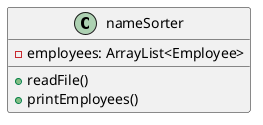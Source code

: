 @startuml
'https://plantuml.com/sequence-diagram

class nameSorter{
    -employees: ArrayList<Employee>
    +readFile()
    +printEmployees()
}


@enduml